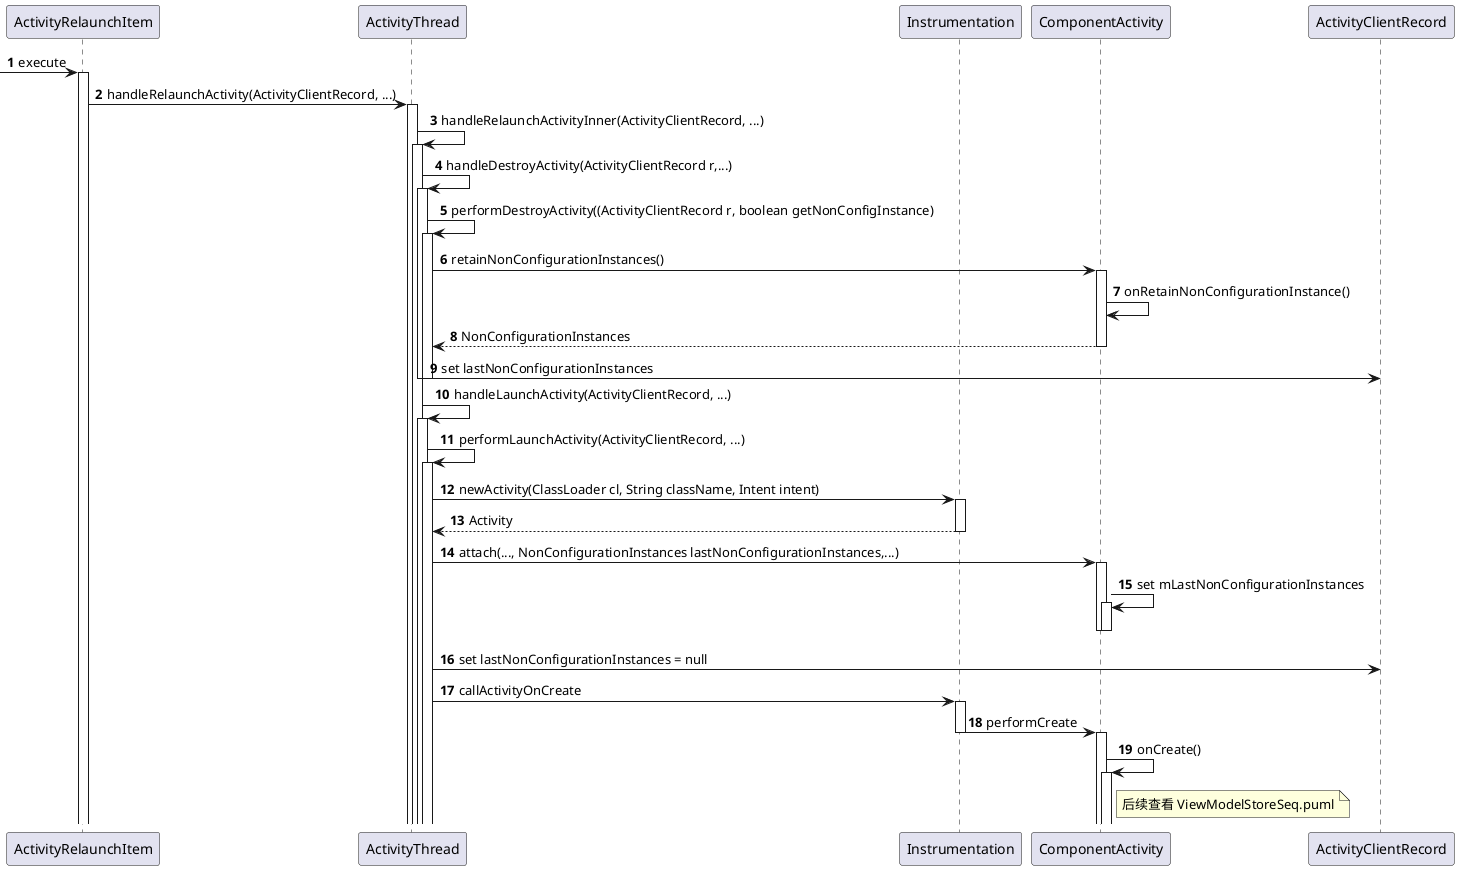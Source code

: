 @startuml
'https://plantuml.com/sequence-diagram

autonumber

participant ActivityRelaunchItem
participant ActivityThread
participant Instrumentation
participant ComponentActivity
participant ActivityClientRecord

[-> ActivityRelaunchItem: execute
activate ActivityRelaunchItem
ActivityRelaunchItem -> ActivityThread: handleRelaunchActivity(ActivityClientRecord, ...)
activate ActivityThread
ActivityThread -> ActivityThread: handleRelaunchActivityInner(ActivityClientRecord, ...)
activate ActivityThread
ActivityThread -> ActivityThread: handleDestroyActivity(ActivityClientRecord r,...)
activate ActivityThread
ActivityThread -> ActivityThread: performDestroyActivity((ActivityClientRecord r, boolean getNonConfigInstance)
activate ActivityThread
ActivityThread -> ComponentActivity: retainNonConfigurationInstances()
activate ComponentActivity
ComponentActivity -> ComponentActivity: onRetainNonConfigurationInstance()
ComponentActivity --> ActivityThread: NonConfigurationInstances
deactivate ComponentActivity

ActivityThread -> ActivityClientRecord: set lastNonConfigurationInstances
deactivate ActivityThread
deactivate ActivityThread

ActivityThread -> ActivityThread: handleLaunchActivity(ActivityClientRecord, ...)
activate ActivityThread
ActivityThread -> ActivityThread: performLaunchActivity(ActivityClientRecord, ...)
activate ActivityThread
ActivityThread -> Instrumentation: newActivity(ClassLoader cl, String className, Intent intent)
activate Instrumentation
Instrumentation --> ActivityThread: Activity
deactivate Instrumentation
ActivityThread -> ComponentActivity: attach(..., NonConfigurationInstances lastNonConfigurationInstances,...)
activate ComponentActivity
ComponentActivity -> ComponentActivity: set mLastNonConfigurationInstances
activate ComponentActivity
deactivate ComponentActivity
deactivate ComponentActivity

ActivityThread -> ActivityClientRecord: set lastNonConfigurationInstances = null

ActivityThread -> Instrumentation: callActivityOnCreate
activate Instrumentation
Instrumentation -> ComponentActivity: performCreate
deactivate Instrumentation
activate ComponentActivity
ComponentActivity -> ComponentActivity: onCreate()
activate ComponentActivity
note right of ComponentActivity
后续查看 ViewModelStoreSeq.puml
end note


@enduml